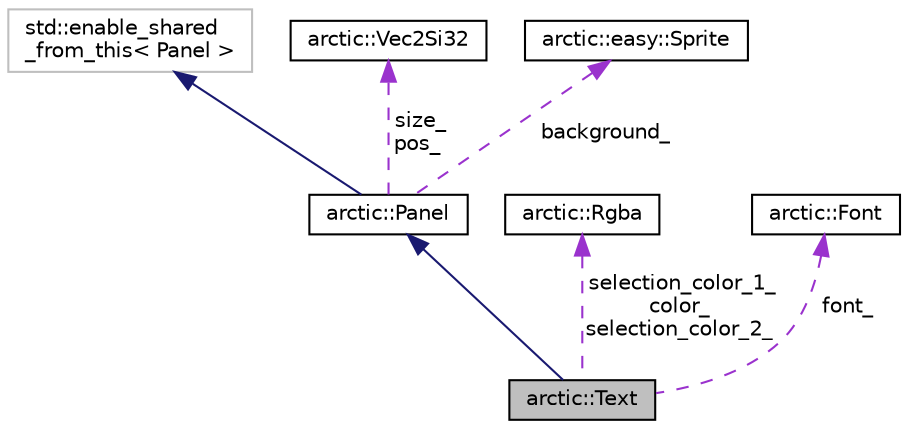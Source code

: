 digraph "arctic::Text"
{
 // LATEX_PDF_SIZE
  edge [fontname="Helvetica",fontsize="10",labelfontname="Helvetica",labelfontsize="10"];
  node [fontname="Helvetica",fontsize="10",shape=record];
  Node3 [label="arctic::Text",height=0.2,width=0.4,color="black", fillcolor="grey75", style="filled", fontcolor="black",tooltip=" "];
  Node4 -> Node3 [dir="back",color="midnightblue",fontsize="10",style="solid",fontname="Helvetica"];
  Node4 [label="arctic::Panel",height=0.2,width=0.4,color="black", fillcolor="white", style="filled",URL="$classarctic_1_1_panel.html",tooltip=" "];
  Node5 -> Node4 [dir="back",color="midnightblue",fontsize="10",style="solid",fontname="Helvetica"];
  Node5 [label="std::enable_shared\l_from_this\< Panel \>",height=0.2,width=0.4,color="grey75", fillcolor="white", style="filled",tooltip=" "];
  Node6 -> Node4 [dir="back",color="darkorchid3",fontsize="10",style="dashed",label=" size_\npos_" ,fontname="Helvetica"];
  Node6 [label="arctic::Vec2Si32",height=0.2,width=0.4,color="black", fillcolor="white", style="filled",URL="$structarctic_1_1_vec2_si32.html",tooltip=" "];
  Node7 -> Node4 [dir="back",color="darkorchid3",fontsize="10",style="dashed",label=" background_" ,fontname="Helvetica"];
  Node7 [label="arctic::easy::Sprite",height=0.2,width=0.4,color="black", fillcolor="white", style="filled",URL="$classarctic_1_1easy_1_1_sprite.html",tooltip=" "];
  Node8 -> Node3 [dir="back",color="darkorchid3",fontsize="10",style="dashed",label=" selection_color_1_\ncolor_\nselection_color_2_" ,fontname="Helvetica"];
  Node8 [label="arctic::Rgba",height=0.2,width=0.4,color="black", fillcolor="white", style="filled",URL="$structarctic_1_1_rgba.html",tooltip=" "];
  Node9 -> Node3 [dir="back",color="darkorchid3",fontsize="10",style="dashed",label=" font_" ,fontname="Helvetica"];
  Node9 [label="arctic::Font",height=0.2,width=0.4,color="black", fillcolor="white", style="filled",URL="$structarctic_1_1_font.html",tooltip=" "];
}
